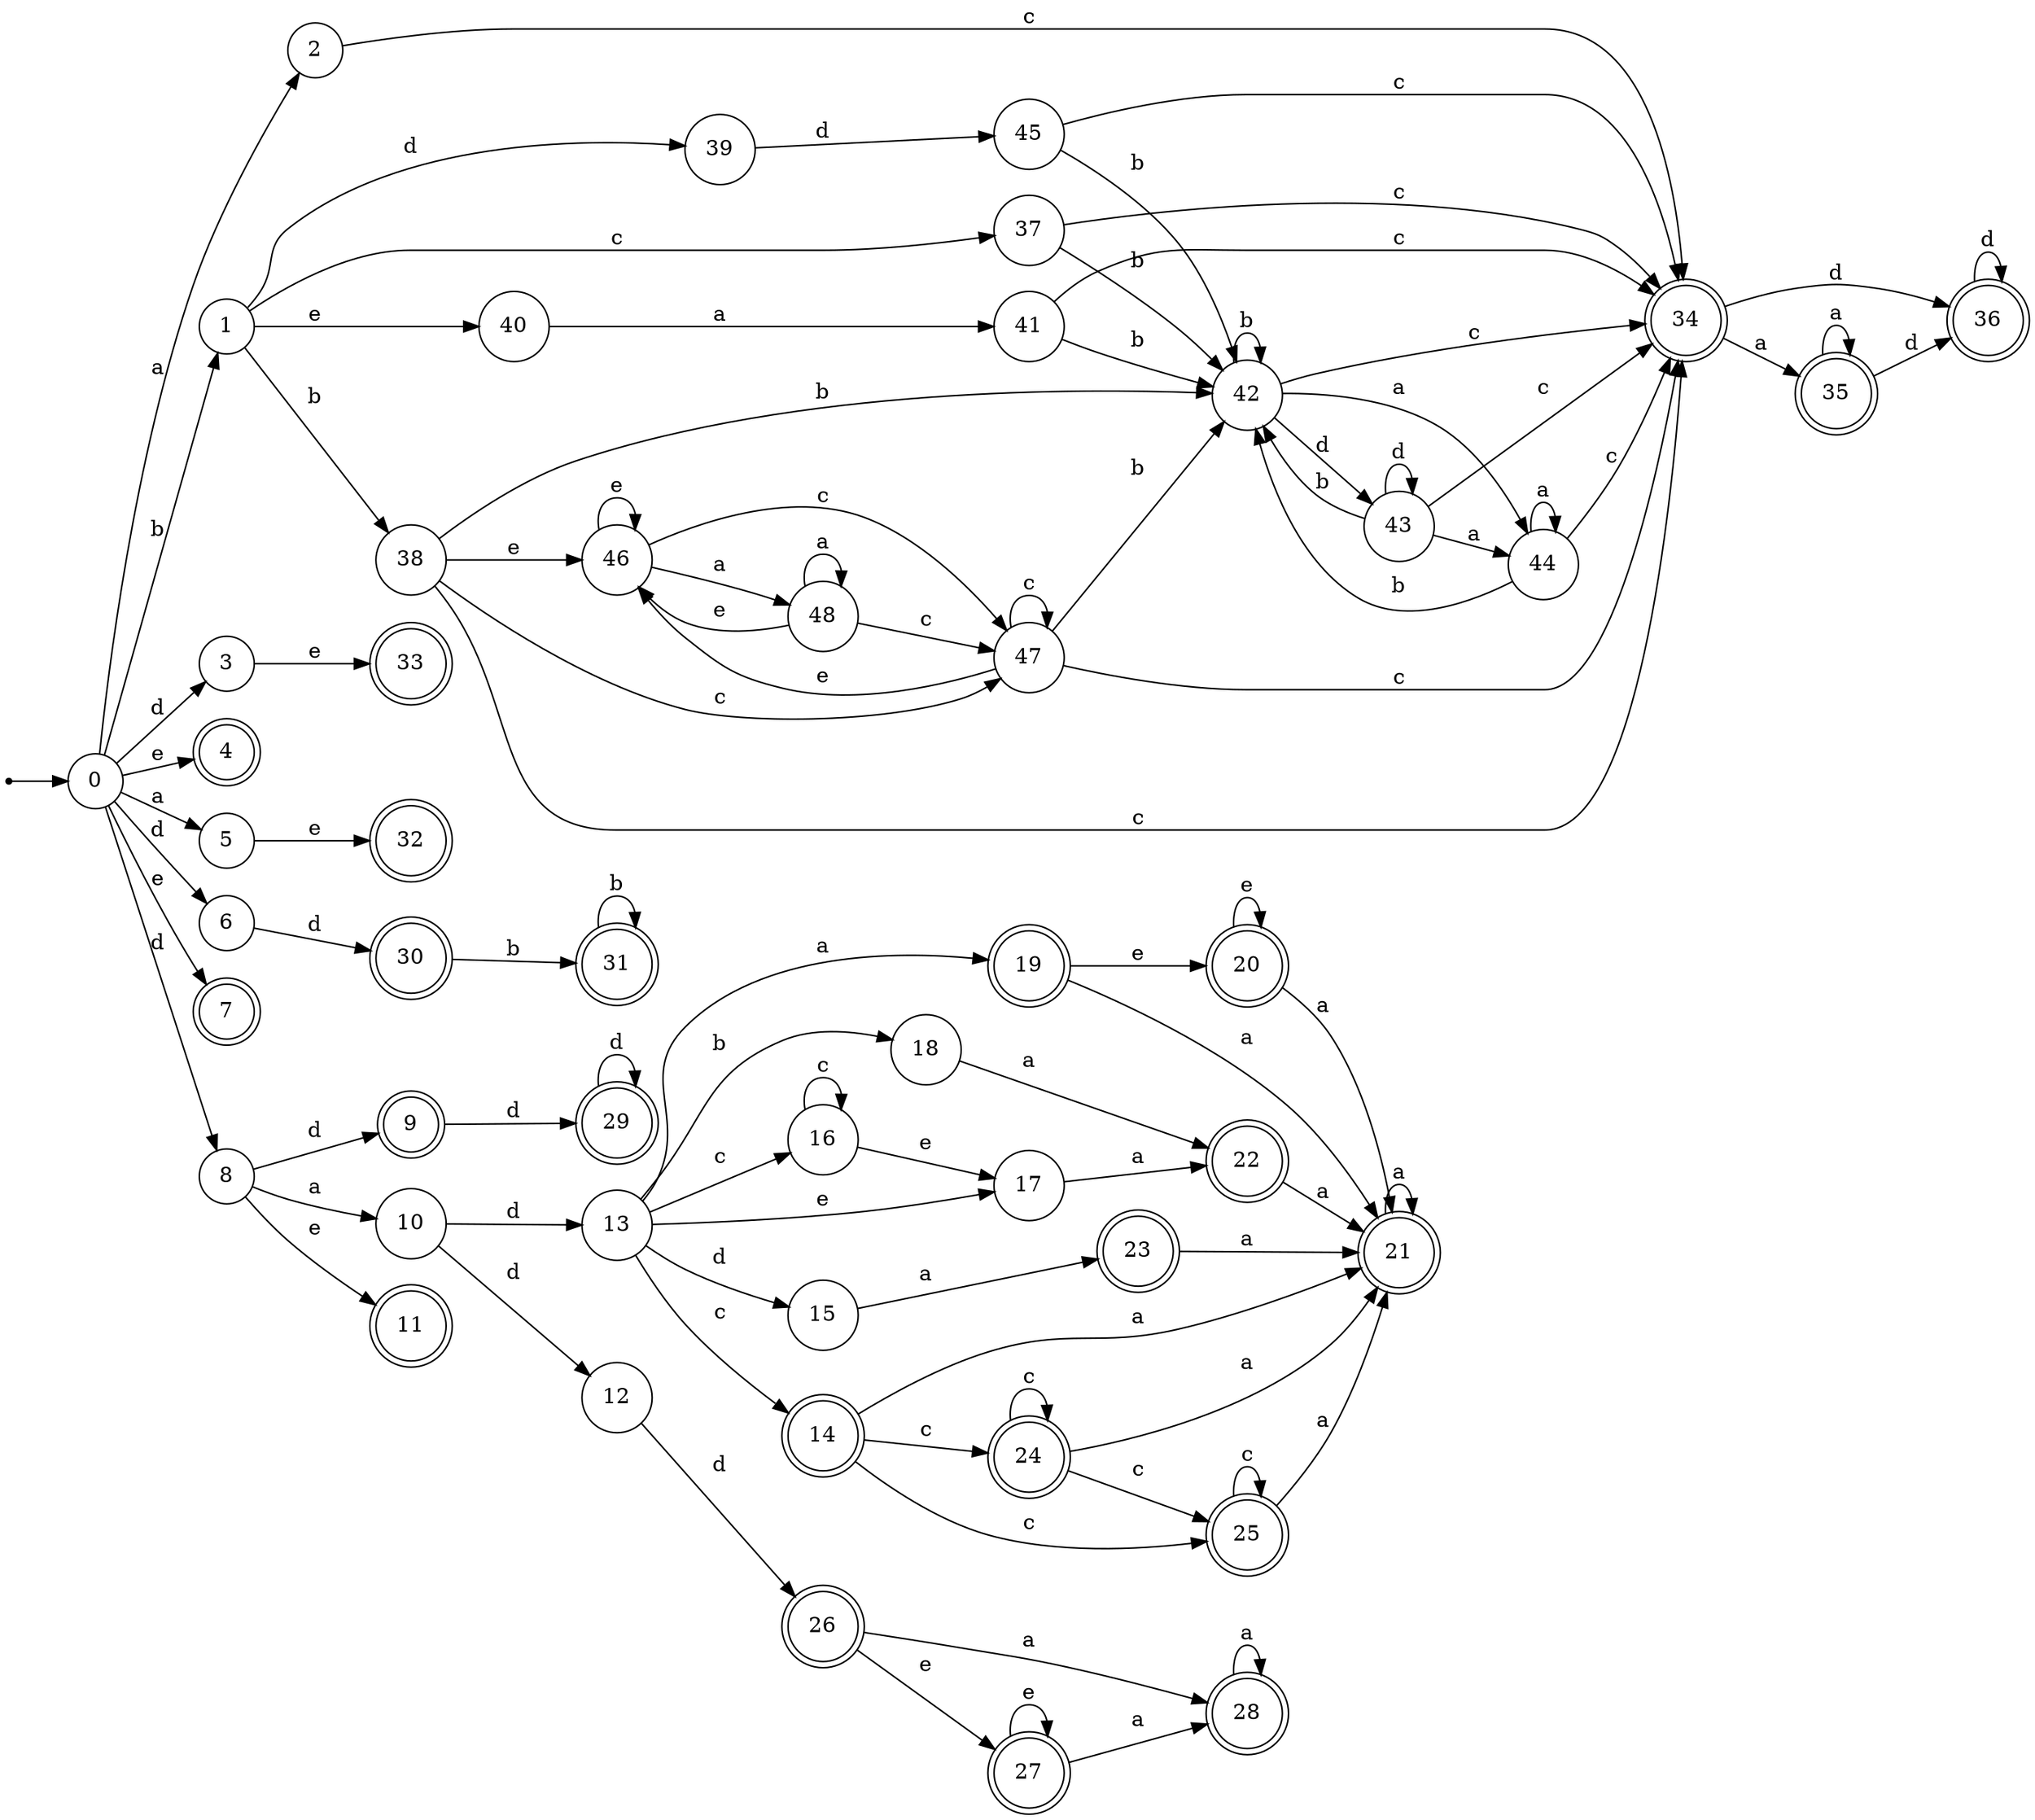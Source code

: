 digraph finite_state_machine {
rankdir=LR;
size="20,20";
node [shape = point]; "dummy0"
node [shape = circle]; "0";
"dummy0" -> "0";
node [shape = circle]; "1";
node [shape = circle]; "2";
node [shape = circle]; "3";
node [shape = doublecircle]; "4";node [shape = circle]; "5";
node [shape = circle]; "6";
node [shape = doublecircle]; "7";node [shape = circle]; "8";
node [shape = doublecircle]; "9";node [shape = circle]; "10";
node [shape = doublecircle]; "11";node [shape = circle]; "12";
node [shape = circle]; "13";
node [shape = doublecircle]; "14";node [shape = circle]; "15";
node [shape = circle]; "16";
node [shape = circle]; "17";
node [shape = circle]; "18";
node [shape = doublecircle]; "19";node [shape = doublecircle]; "20";node [shape = doublecircle]; "21";node [shape = doublecircle]; "22";node [shape = doublecircle]; "23";node [shape = doublecircle]; "24";node [shape = doublecircle]; "25";node [shape = doublecircle]; "26";node [shape = doublecircle]; "27";node [shape = doublecircle]; "28";node [shape = doublecircle]; "29";node [shape = doublecircle]; "30";node [shape = doublecircle]; "31";node [shape = doublecircle]; "32";node [shape = doublecircle]; "33";node [shape = doublecircle]; "34";node [shape = doublecircle]; "35";node [shape = doublecircle]; "36";node [shape = circle]; "37";
node [shape = circle]; "38";
node [shape = circle]; "39";
node [shape = circle]; "40";
node [shape = circle]; "41";
node [shape = circle]; "42";
node [shape = circle]; "43";
node [shape = circle]; "44";
node [shape = circle]; "45";
node [shape = circle]; "46";
node [shape = circle]; "47";
node [shape = circle]; "48";
"0" -> "1" [label = "b"];
 "0" -> "2" [label = "a"];
 "0" -> "5" [label = "a"];
 "0" -> "8" [label = "d"];
 "0" -> "3" [label = "d"];
 "0" -> "6" [label = "d"];
 "0" -> "4" [label = "e"];
 "0" -> "7" [label = "e"];
 "8" -> "9" [label = "d"];
 "8" -> "10" [label = "a"];
 "8" -> "11" [label = "e"];
 "10" -> "12" [label = "d"];
 "10" -> "13" [label = "d"];
 "13" -> "16" [label = "c"];
 "13" -> "14" [label = "c"];
 "13" -> "15" [label = "d"];
 "13" -> "17" [label = "e"];
 "13" -> "18" [label = "b"];
 "13" -> "19" [label = "a"];
 "19" -> "20" [label = "e"];
 "19" -> "21" [label = "a"];
 "21" -> "21" [label = "a"];
 "20" -> "20" [label = "e"];
 "20" -> "21" [label = "a"];
 "18" -> "22" [label = "a"];
 "22" -> "21" [label = "a"];
 "17" -> "22" [label = "a"];
 "16" -> "16" [label = "c"];
 "16" -> "17" [label = "e"];
 "15" -> "23" [label = "a"];
 "23" -> "21" [label = "a"];
 "14" -> "24" [label = "c"];
 "14" -> "25" [label = "c"];
 "14" -> "21" [label = "a"];
 "25" -> "25" [label = "c"];
 "25" -> "21" [label = "a"];
 "24" -> "24" [label = "c"];
 "24" -> "25" [label = "c"];
 "24" -> "21" [label = "a"];
 "12" -> "26" [label = "d"];
 "26" -> "27" [label = "e"];
 "26" -> "28" [label = "a"];
 "28" -> "28" [label = "a"];
 "27" -> "27" [label = "e"];
 "27" -> "28" [label = "a"];
 "9" -> "29" [label = "d"];
 "29" -> "29" [label = "d"];
 "6" -> "30" [label = "d"];
 "30" -> "31" [label = "b"];
 "31" -> "31" [label = "b"];
 "5" -> "32" [label = "e"];
 "3" -> "33" [label = "e"];
 "2" -> "34" [label = "c"];
 "34" -> "35" [label = "a"];
 "34" -> "36" [label = "d"];
 "36" -> "36" [label = "d"];
 "35" -> "35" [label = "a"];
 "35" -> "36" [label = "d"];
 "1" -> "37" [label = "c"];
 "1" -> "38" [label = "b"];
 "1" -> "39" [label = "d"];
 "1" -> "40" [label = "e"];
 "40" -> "41" [label = "a"];
 "41" -> "42" [label = "b"];
 "41" -> "34" [label = "c"];
 "42" -> "42" [label = "b"];
 "42" -> "43" [label = "d"];
 "42" -> "44" [label = "a"];
 "42" -> "34" [label = "c"];
 "44" -> "44" [label = "a"];
 "44" -> "42" [label = "b"];
 "44" -> "34" [label = "c"];
 "43" -> "43" [label = "d"];
 "43" -> "42" [label = "b"];
 "43" -> "44" [label = "a"];
 "43" -> "34" [label = "c"];
 "39" -> "45" [label = "d"];
 "45" -> "42" [label = "b"];
 "45" -> "34" [label = "c"];
 "38" -> "46" [label = "e"];
 "38" -> "34" [label = "c"];
 "38" -> "47" [label = "c"];
 "38" -> "42" [label = "b"];
 "47" -> "34" [label = "c"];
 "47" -> "47" [label = "c"];
 "47" -> "46" [label = "e"];
 "47" -> "42" [label = "b"];
 "46" -> "46" [label = "e"];
 "46" -> "48" [label = "a"];
 "46" -> "47" [label = "c"];
 "48" -> "48" [label = "a"];
 "48" -> "46" [label = "e"];
 "48" -> "47" [label = "c"];
 "37" -> "42" [label = "b"];
 "37" -> "34" [label = "c"];
 }
